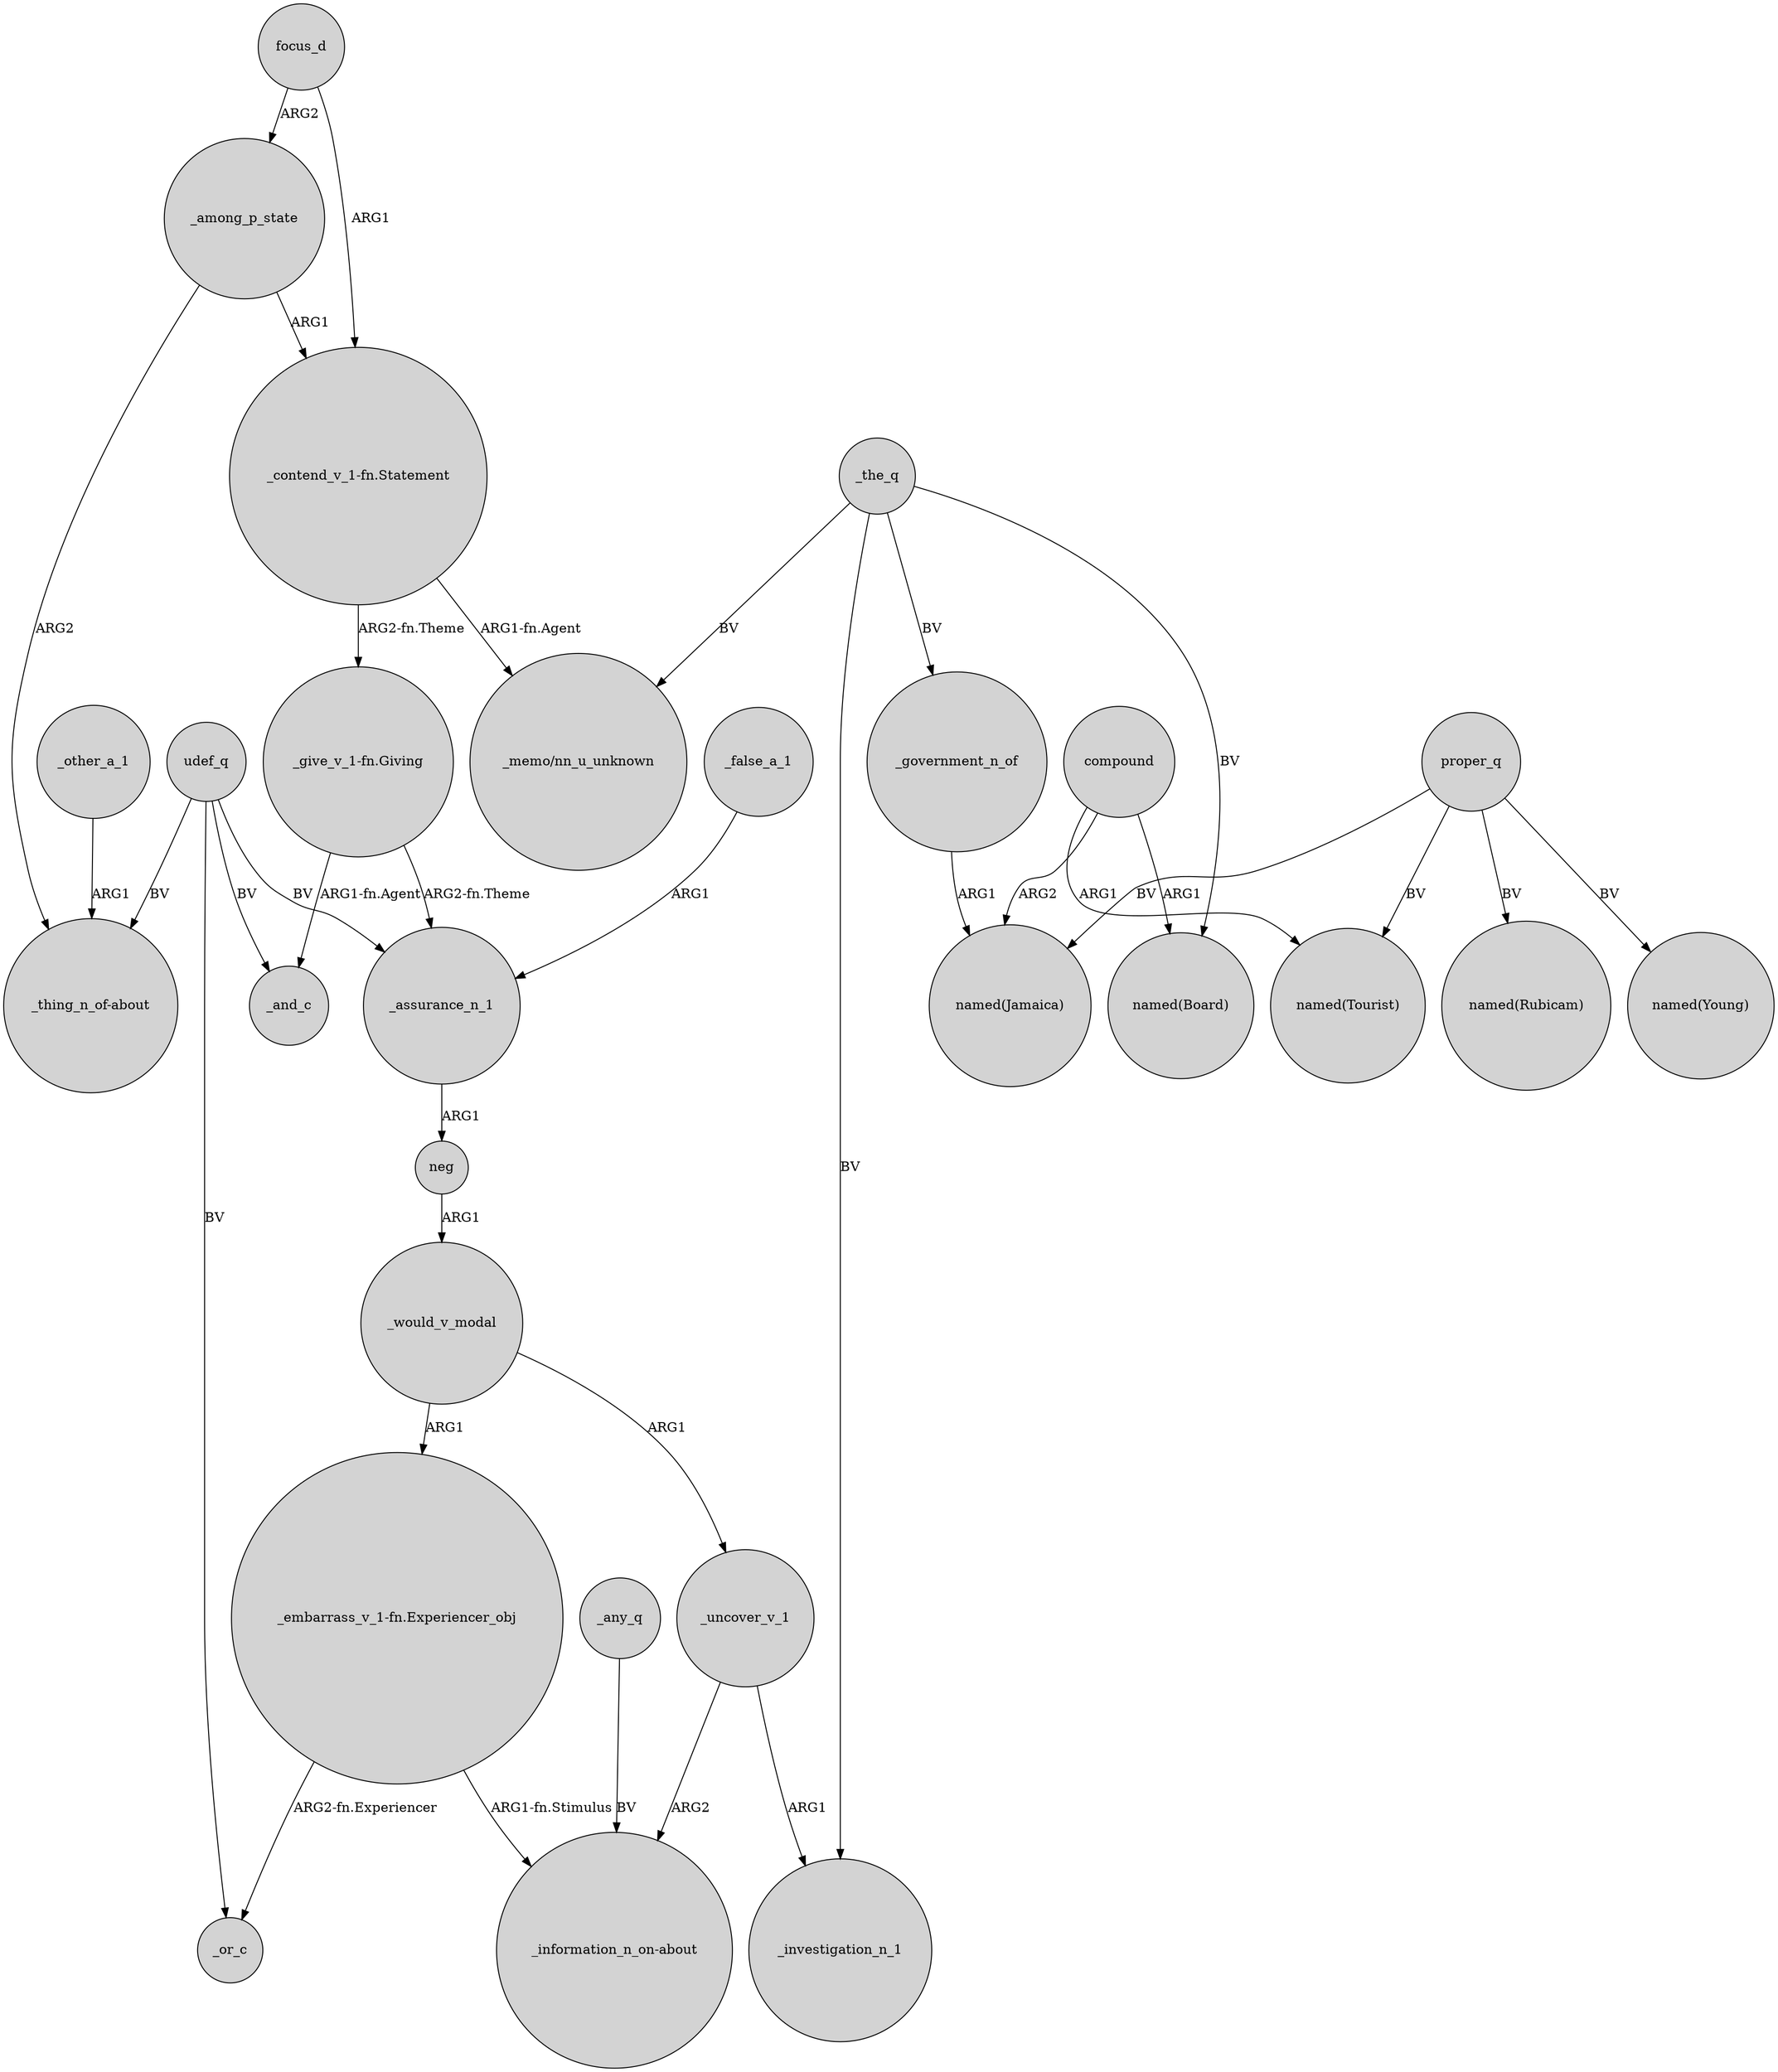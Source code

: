 digraph {
	node [shape=circle style=filled]
	"_embarrass_v_1-fn.Experiencer_obj" -> _or_c [label="ARG2-fn.Experiencer"]
	udef_q -> "_thing_n_of-about" [label=BV]
	neg -> _would_v_modal [label=ARG1]
	_the_q -> "named(Board)" [label=BV]
	_assurance_n_1 -> neg [label=ARG1]
	proper_q -> "named(Tourist)" [label=BV]
	_among_p_state -> "_contend_v_1-fn.Statement" [label=ARG1]
	compound -> "named(Tourist)" [label=ARG1]
	"_contend_v_1-fn.Statement" -> "_memo/nn_u_unknown" [label="ARG1-fn.Agent"]
	_the_q -> _investigation_n_1 [label=BV]
	proper_q -> "named(Rubicam)" [label=BV]
	focus_d -> "_contend_v_1-fn.Statement" [label=ARG1]
	_the_q -> "_memo/nn_u_unknown" [label=BV]
	"_give_v_1-fn.Giving" -> _and_c [label="ARG1-fn.Agent"]
	"_contend_v_1-fn.Statement" -> "_give_v_1-fn.Giving" [label="ARG2-fn.Theme"]
	_any_q -> "_information_n_on-about" [label=BV]
	udef_q -> _or_c [label=BV]
	proper_q -> "named(Jamaica)" [label=BV]
	udef_q -> _assurance_n_1 [label=BV]
	_other_a_1 -> "_thing_n_of-about" [label=ARG1]
	compound -> "named(Board)" [label=ARG1]
	"_embarrass_v_1-fn.Experiencer_obj" -> "_information_n_on-about" [label="ARG1-fn.Stimulus"]
	_would_v_modal -> "_embarrass_v_1-fn.Experiencer_obj" [label=ARG1]
	_government_n_of -> "named(Jamaica)" [label=ARG1]
	compound -> "named(Jamaica)" [label=ARG2]
	_the_q -> _government_n_of [label=BV]
	_would_v_modal -> _uncover_v_1 [label=ARG1]
	_uncover_v_1 -> "_information_n_on-about" [label=ARG2]
	proper_q -> "named(Young)" [label=BV]
	udef_q -> _and_c [label=BV]
	"_give_v_1-fn.Giving" -> _assurance_n_1 [label="ARG2-fn.Theme"]
	focus_d -> _among_p_state [label=ARG2]
	_uncover_v_1 -> _investigation_n_1 [label=ARG1]
	_among_p_state -> "_thing_n_of-about" [label=ARG2]
	_false_a_1 -> _assurance_n_1 [label=ARG1]
}
